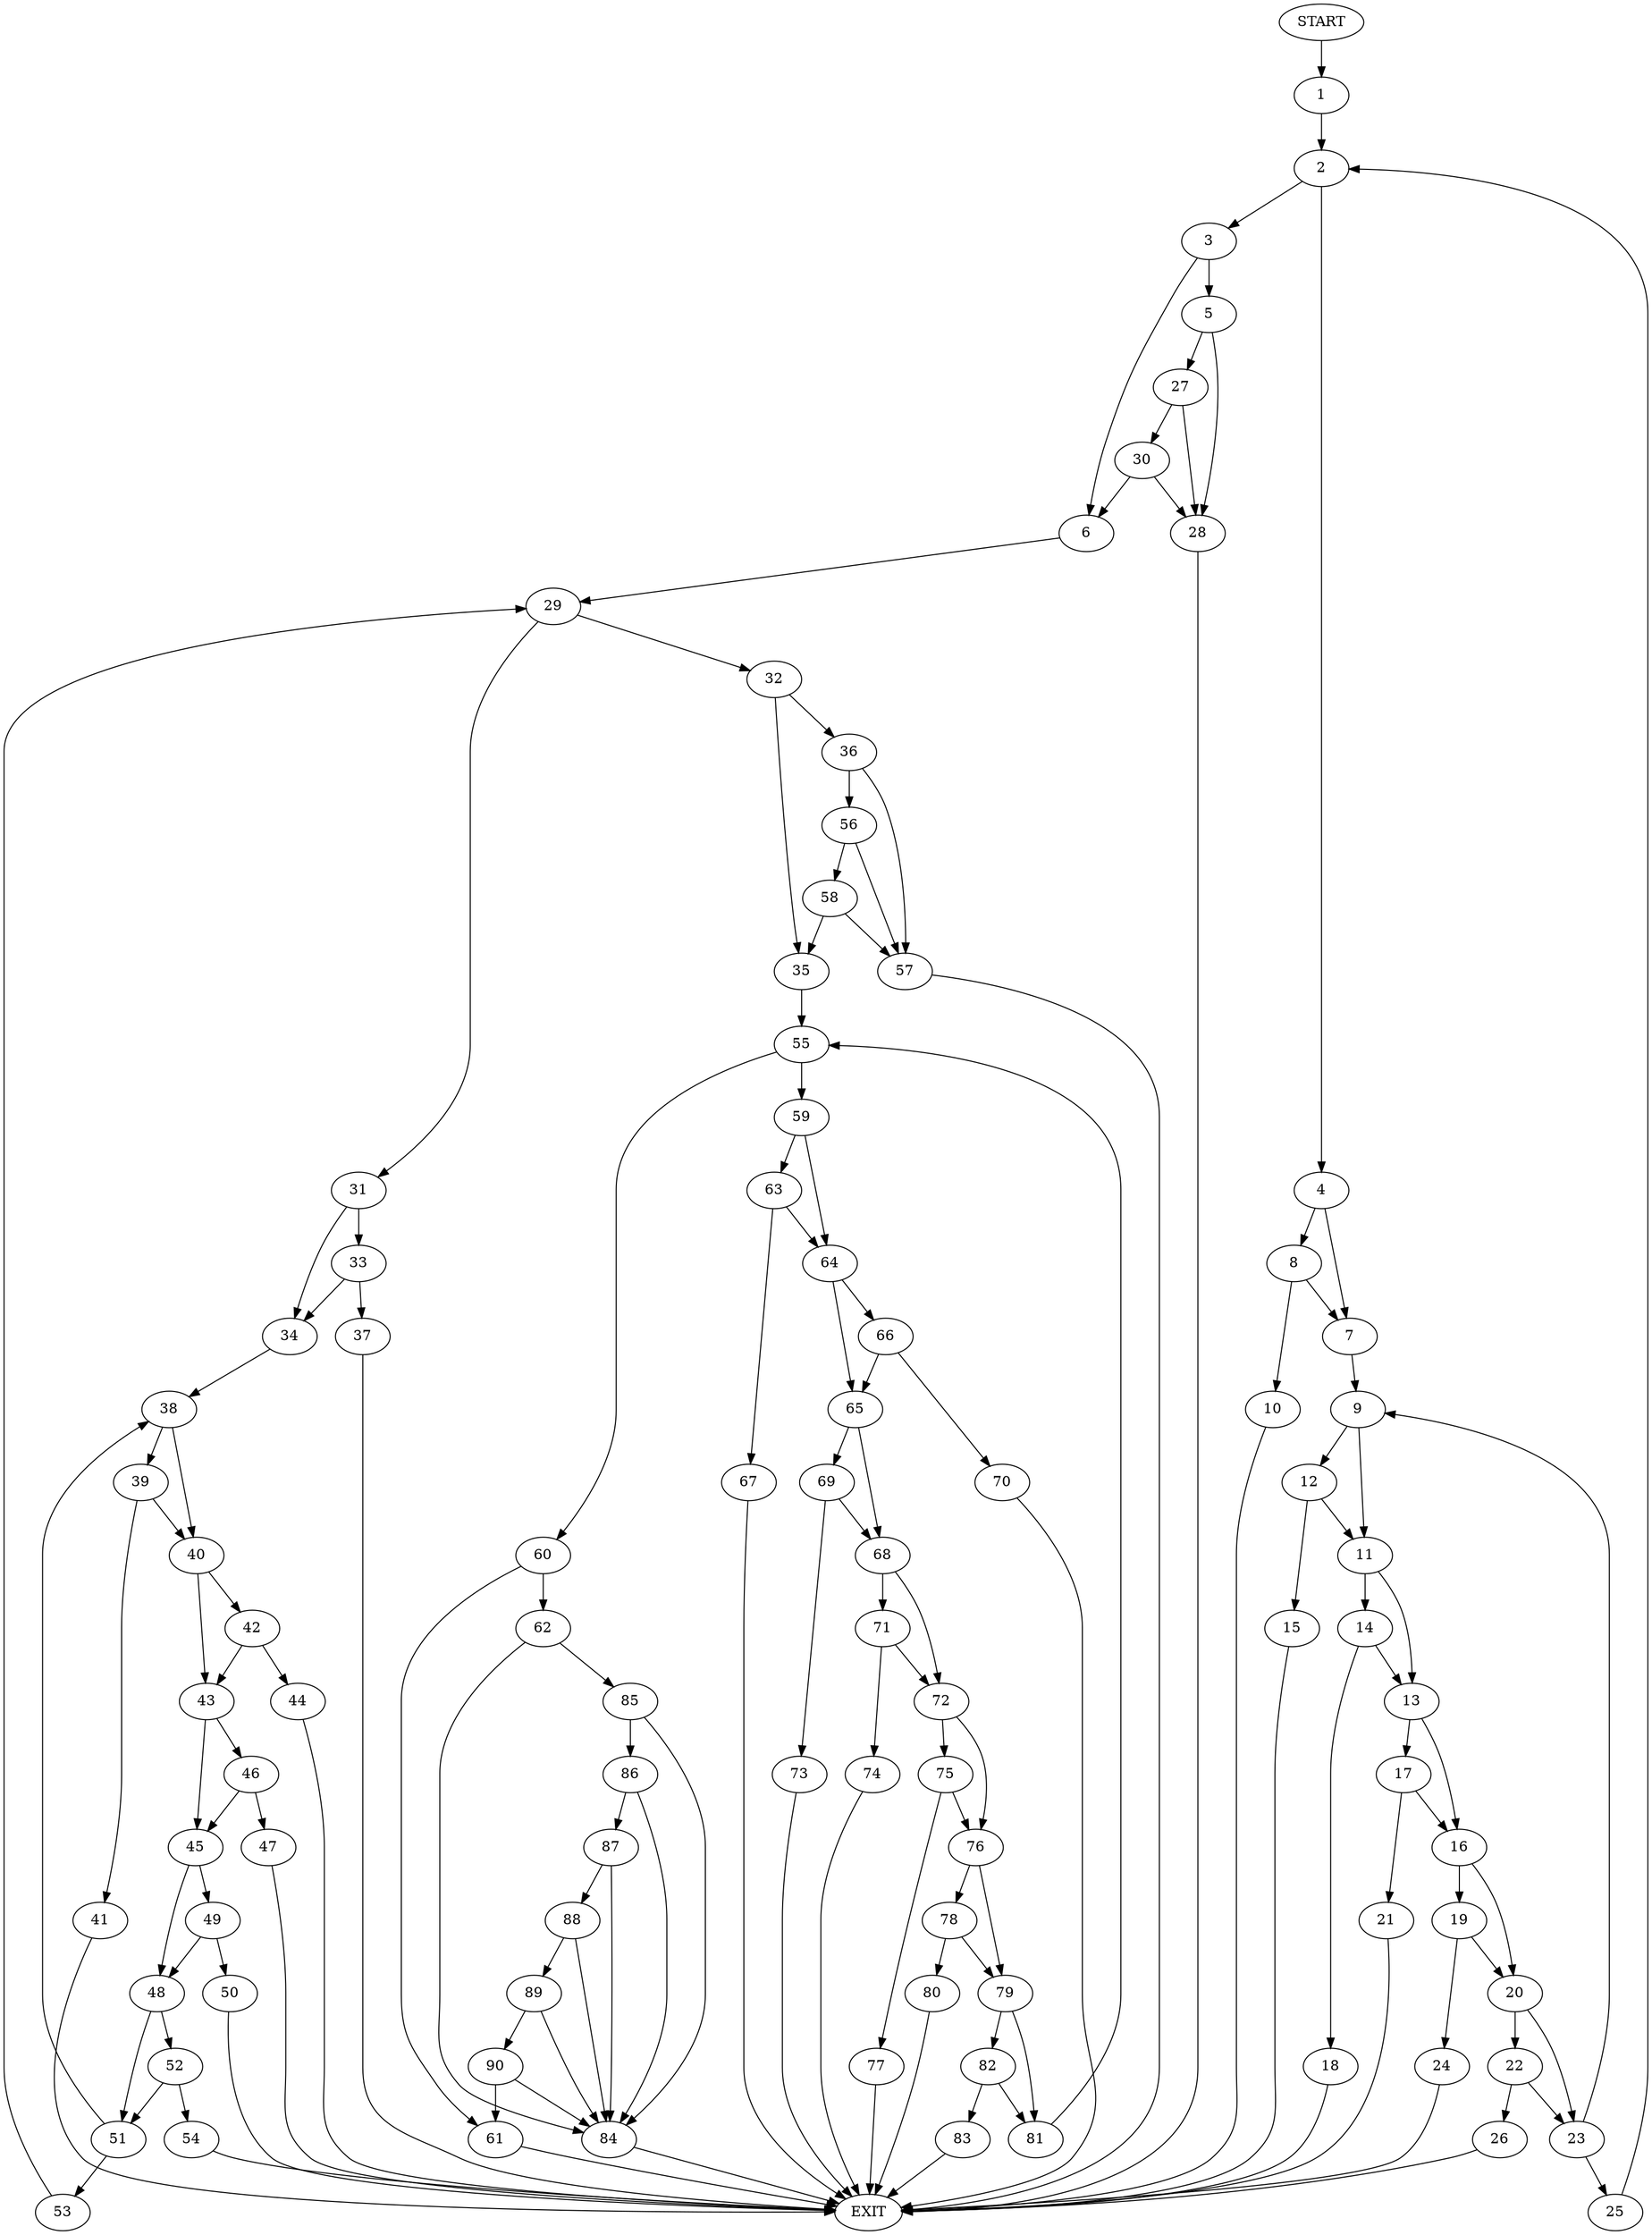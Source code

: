 digraph {
0 [label="START"]
91 [label="EXIT"]
0 -> 1
1 -> 2
2 -> 3
2 -> 4
3 -> 5
3 -> 6
4 -> 7
4 -> 8
7 -> 9
8 -> 7
8 -> 10
10 -> 91
9 -> 11
9 -> 12
11 -> 13
11 -> 14
12 -> 15
12 -> 11
15 -> 91
13 -> 16
13 -> 17
14 -> 13
14 -> 18
18 -> 91
16 -> 19
16 -> 20
17 -> 16
17 -> 21
21 -> 91
20 -> 22
20 -> 23
19 -> 20
19 -> 24
24 -> 91
23 -> 9
23 -> 25
22 -> 26
22 -> 23
26 -> 91
25 -> 2
5 -> 27
5 -> 28
6 -> 29
27 -> 30
27 -> 28
28 -> 91
30 -> 28
30 -> 6
29 -> 31
29 -> 32
31 -> 33
31 -> 34
32 -> 35
32 -> 36
33 -> 37
33 -> 34
34 -> 38
37 -> 91
38 -> 39
38 -> 40
39 -> 41
39 -> 40
40 -> 42
40 -> 43
41 -> 91
42 -> 43
42 -> 44
43 -> 45
43 -> 46
44 -> 91
46 -> 45
46 -> 47
45 -> 48
45 -> 49
47 -> 91
49 -> 50
49 -> 48
48 -> 51
48 -> 52
50 -> 91
51 -> 53
51 -> 38
52 -> 51
52 -> 54
54 -> 91
53 -> 29
35 -> 55
36 -> 56
36 -> 57
56 -> 57
56 -> 58
57 -> 91
58 -> 35
58 -> 57
55 -> 59
55 -> 60
60 -> 61
60 -> 62
59 -> 63
59 -> 64
64 -> 65
64 -> 66
63 -> 67
63 -> 64
67 -> 91
65 -> 68
65 -> 69
66 -> 70
66 -> 65
70 -> 91
68 -> 71
68 -> 72
69 -> 68
69 -> 73
73 -> 91
71 -> 74
71 -> 72
72 -> 75
72 -> 76
74 -> 91
75 -> 77
75 -> 76
76 -> 78
76 -> 79
77 -> 91
78 -> 80
78 -> 79
79 -> 81
79 -> 82
80 -> 91
82 -> 83
82 -> 81
81 -> 55
83 -> 91
62 -> 84
62 -> 85
61 -> 91
84 -> 91
85 -> 84
85 -> 86
86 -> 84
86 -> 87
87 -> 84
87 -> 88
88 -> 84
88 -> 89
89 -> 84
89 -> 90
90 -> 84
90 -> 61
}
